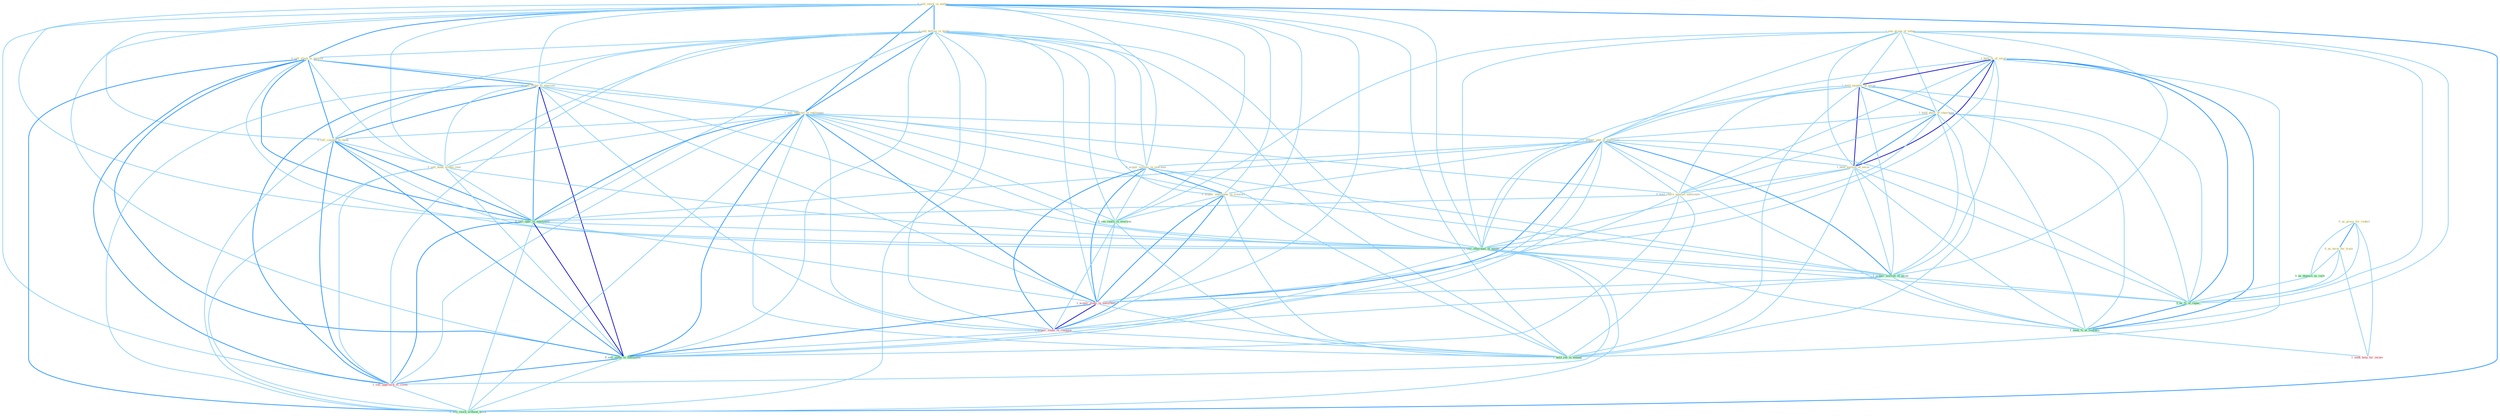 Graph G{ 
    node
    [shape=polygon,style=filled,width=.5,height=.06,color="#BDFCC9",fixedsize=true,fontsize=4,
    fontcolor="#2f4f4f"];
    {node
    [color="#ffffe0", fontcolor="#8b7d6b"] "0_sell_stock_in_matter " "1_see_group_of_letter " "1_sell_billion_in_bond " "0_us_proce_for_reduct " "0_sell_stock_to_institut " "0_sell_stake_to_newcom " "1_hold_%_of_secur " "1_hold_smatter_of_secur " "1_sell_interest_in_entitynam " "0_us_term_for_train " "1_hold_posit_of_chairman " "1_acquir_unit_of_entitynam " "0_acquir_system_in_yearnum " "0_sell_comput_to_bank " "0_acquir_entitynam_in_transact " "1_hold_auction_of_secur " "0_sell_bond_within_year " "0_hold_share_against_entitynam "}
{node [color="#fff0f5", fontcolor="#b22222"] "1_acquir_stake_in_entitynam " "1_acquir_stake_in_compani " "1_sell_approach_to_client " "1_seek_help_for_owner "}
edge [color="#B0E2FF"];

	"0_sell_stock_in_matter " -- "1_sell_billion_in_bond " [w="2", color="#1e90ff" , len=0.8];
	"0_sell_stock_in_matter " -- "0_sell_stock_to_institut " [w="2", color="#1e90ff" , len=0.8];
	"0_sell_stock_in_matter " -- "0_sell_stake_to_newcom " [w="1", color="#87cefa" ];
	"0_sell_stock_in_matter " -- "1_sell_interest_in_entitynam " [w="2", color="#1e90ff" , len=0.8];
	"0_sell_stock_in_matter " -- "0_acquir_system_in_yearnum " [w="1", color="#87cefa" ];
	"0_sell_stock_in_matter " -- "0_sell_comput_to_bank " [w="1", color="#87cefa" ];
	"0_sell_stock_in_matter " -- "0_acquir_entitynam_in_transact " [w="1", color="#87cefa" ];
	"0_sell_stock_in_matter " -- "0_sell_bond_within_year " [w="1", color="#87cefa" ];
	"0_sell_stock_in_matter " -- "0_sell_oper_to_entitynam " [w="1", color="#87cefa" ];
	"0_sell_stock_in_matter " -- "1_sell_othernum_of_model " [w="1", color="#87cefa" ];
	"0_sell_stock_in_matter " -- "0_see_vaniti_in_everyon " [w="1", color="#87cefa" ];
	"0_sell_stock_in_matter " -- "1_acquir_stake_in_entitynam " [w="1", color="#87cefa" ];
	"0_sell_stock_in_matter " -- "1_acquir_stake_in_compani " [w="1", color="#87cefa" ];
	"0_sell_stock_in_matter " -- "0_sell_stake_to_entitynam " [w="1", color="#87cefa" ];
	"0_sell_stock_in_matter " -- "1_sell_approach_to_client " [w="1", color="#87cefa" ];
	"0_sell_stock_in_matter " -- "1_hold_job_in_manag " [w="1", color="#87cefa" ];
	"0_sell_stock_in_matter " -- "0_sell_stock_without_hitch " [w="2", color="#1e90ff" , len=0.8];
	"1_see_group_of_letter " -- "1_hold_%_of_secur " [w="1", color="#87cefa" ];
	"1_see_group_of_letter " -- "1_hold_smatter_of_secur " [w="1", color="#87cefa" ];
	"1_see_group_of_letter " -- "1_hold_posit_of_chairman " [w="1", color="#87cefa" ];
	"1_see_group_of_letter " -- "1_acquir_unit_of_entitynam " [w="1", color="#87cefa" ];
	"1_see_group_of_letter " -- "1_hold_auction_of_secur " [w="1", color="#87cefa" ];
	"1_see_group_of_letter " -- "1_sell_othernum_of_model " [w="1", color="#87cefa" ];
	"1_see_group_of_letter " -- "0_see_vaniti_in_everyon " [w="1", color="#87cefa" ];
	"1_see_group_of_letter " -- "1_acquir_million_of_asset " [w="1", color="#87cefa" ];
	"1_see_group_of_letter " -- "1_us_%_of_capac " [w="1", color="#87cefa" ];
	"1_see_group_of_letter " -- "1_seek_%_of_concern " [w="1", color="#87cefa" ];
	"1_sell_billion_in_bond " -- "0_sell_stock_to_institut " [w="1", color="#87cefa" ];
	"1_sell_billion_in_bond " -- "0_sell_stake_to_newcom " [w="1", color="#87cefa" ];
	"1_sell_billion_in_bond " -- "1_sell_interest_in_entitynam " [w="2", color="#1e90ff" , len=0.8];
	"1_sell_billion_in_bond " -- "0_acquir_system_in_yearnum " [w="1", color="#87cefa" ];
	"1_sell_billion_in_bond " -- "0_sell_comput_to_bank " [w="1", color="#87cefa" ];
	"1_sell_billion_in_bond " -- "0_acquir_entitynam_in_transact " [w="1", color="#87cefa" ];
	"1_sell_billion_in_bond " -- "0_sell_bond_within_year " [w="1", color="#87cefa" ];
	"1_sell_billion_in_bond " -- "0_sell_oper_to_entitynam " [w="1", color="#87cefa" ];
	"1_sell_billion_in_bond " -- "1_sell_othernum_of_model " [w="1", color="#87cefa" ];
	"1_sell_billion_in_bond " -- "0_see_vaniti_in_everyon " [w="1", color="#87cefa" ];
	"1_sell_billion_in_bond " -- "1_acquir_stake_in_entitynam " [w="1", color="#87cefa" ];
	"1_sell_billion_in_bond " -- "1_acquir_stake_in_compani " [w="1", color="#87cefa" ];
	"1_sell_billion_in_bond " -- "0_sell_stake_to_entitynam " [w="1", color="#87cefa" ];
	"1_sell_billion_in_bond " -- "1_sell_approach_to_client " [w="1", color="#87cefa" ];
	"1_sell_billion_in_bond " -- "1_hold_job_in_manag " [w="1", color="#87cefa" ];
	"1_sell_billion_in_bond " -- "0_sell_stock_without_hitch " [w="1", color="#87cefa" ];
	"0_us_proce_for_reduct " -- "0_us_term_for_train " [w="2", color="#1e90ff" , len=0.8];
	"0_us_proce_for_reduct " -- "0_us_deposit_as_cach " [w="1", color="#87cefa" ];
	"0_us_proce_for_reduct " -- "1_us_%_of_capac " [w="1", color="#87cefa" ];
	"0_us_proce_for_reduct " -- "1_seek_help_for_owner " [w="1", color="#87cefa" ];
	"0_sell_stock_to_institut " -- "0_sell_stake_to_newcom " [w="2", color="#1e90ff" , len=0.8];
	"0_sell_stock_to_institut " -- "1_sell_interest_in_entitynam " [w="1", color="#87cefa" ];
	"0_sell_stock_to_institut " -- "0_sell_comput_to_bank " [w="2", color="#1e90ff" , len=0.8];
	"0_sell_stock_to_institut " -- "0_sell_bond_within_year " [w="1", color="#87cefa" ];
	"0_sell_stock_to_institut " -- "0_sell_oper_to_entitynam " [w="2", color="#1e90ff" , len=0.8];
	"0_sell_stock_to_institut " -- "1_sell_othernum_of_model " [w="1", color="#87cefa" ];
	"0_sell_stock_to_institut " -- "0_sell_stake_to_entitynam " [w="2", color="#1e90ff" , len=0.8];
	"0_sell_stock_to_institut " -- "1_sell_approach_to_client " [w="2", color="#1e90ff" , len=0.8];
	"0_sell_stock_to_institut " -- "0_sell_stock_without_hitch " [w="2", color="#1e90ff" , len=0.8];
	"0_sell_stake_to_newcom " -- "1_sell_interest_in_entitynam " [w="1", color="#87cefa" ];
	"0_sell_stake_to_newcom " -- "0_sell_comput_to_bank " [w="2", color="#1e90ff" , len=0.8];
	"0_sell_stake_to_newcom " -- "0_sell_bond_within_year " [w="1", color="#87cefa" ];
	"0_sell_stake_to_newcom " -- "0_sell_oper_to_entitynam " [w="2", color="#1e90ff" , len=0.8];
	"0_sell_stake_to_newcom " -- "1_sell_othernum_of_model " [w="1", color="#87cefa" ];
	"0_sell_stake_to_newcom " -- "1_acquir_stake_in_entitynam " [w="1", color="#87cefa" ];
	"0_sell_stake_to_newcom " -- "1_acquir_stake_in_compani " [w="1", color="#87cefa" ];
	"0_sell_stake_to_newcom " -- "0_sell_stake_to_entitynam " [w="3", color="#0000cd" , len=0.6];
	"0_sell_stake_to_newcom " -- "1_sell_approach_to_client " [w="2", color="#1e90ff" , len=0.8];
	"0_sell_stake_to_newcom " -- "0_sell_stock_without_hitch " [w="1", color="#87cefa" ];
	"1_hold_%_of_secur " -- "1_hold_smatter_of_secur " [w="3", color="#0000cd" , len=0.6];
	"1_hold_%_of_secur " -- "1_hold_posit_of_chairman " [w="2", color="#1e90ff" , len=0.8];
	"1_hold_%_of_secur " -- "1_acquir_unit_of_entitynam " [w="1", color="#87cefa" ];
	"1_hold_%_of_secur " -- "1_hold_auction_of_secur " [w="3", color="#0000cd" , len=0.6];
	"1_hold_%_of_secur " -- "0_hold_share_against_entitynam " [w="1", color="#87cefa" ];
	"1_hold_%_of_secur " -- "1_sell_othernum_of_model " [w="1", color="#87cefa" ];
	"1_hold_%_of_secur " -- "1_acquir_million_of_asset " [w="1", color="#87cefa" ];
	"1_hold_%_of_secur " -- "1_us_%_of_capac " [w="2", color="#1e90ff" , len=0.8];
	"1_hold_%_of_secur " -- "1_hold_job_in_manag " [w="1", color="#87cefa" ];
	"1_hold_%_of_secur " -- "1_seek_%_of_concern " [w="2", color="#1e90ff" , len=0.8];
	"1_hold_smatter_of_secur " -- "1_hold_posit_of_chairman " [w="2", color="#1e90ff" , len=0.8];
	"1_hold_smatter_of_secur " -- "1_acquir_unit_of_entitynam " [w="1", color="#87cefa" ];
	"1_hold_smatter_of_secur " -- "1_hold_auction_of_secur " [w="3", color="#0000cd" , len=0.6];
	"1_hold_smatter_of_secur " -- "0_hold_share_against_entitynam " [w="1", color="#87cefa" ];
	"1_hold_smatter_of_secur " -- "1_sell_othernum_of_model " [w="1", color="#87cefa" ];
	"1_hold_smatter_of_secur " -- "1_acquir_million_of_asset " [w="1", color="#87cefa" ];
	"1_hold_smatter_of_secur " -- "1_us_%_of_capac " [w="1", color="#87cefa" ];
	"1_hold_smatter_of_secur " -- "1_hold_job_in_manag " [w="1", color="#87cefa" ];
	"1_hold_smatter_of_secur " -- "1_seek_%_of_concern " [w="1", color="#87cefa" ];
	"1_sell_interest_in_entitynam " -- "1_acquir_unit_of_entitynam " [w="1", color="#87cefa" ];
	"1_sell_interest_in_entitynam " -- "0_acquir_system_in_yearnum " [w="1", color="#87cefa" ];
	"1_sell_interest_in_entitynam " -- "0_sell_comput_to_bank " [w="1", color="#87cefa" ];
	"1_sell_interest_in_entitynam " -- "0_acquir_entitynam_in_transact " [w="1", color="#87cefa" ];
	"1_sell_interest_in_entitynam " -- "0_sell_bond_within_year " [w="1", color="#87cefa" ];
	"1_sell_interest_in_entitynam " -- "0_hold_share_against_entitynam " [w="1", color="#87cefa" ];
	"1_sell_interest_in_entitynam " -- "0_sell_oper_to_entitynam " [w="2", color="#1e90ff" , len=0.8];
	"1_sell_interest_in_entitynam " -- "1_sell_othernum_of_model " [w="1", color="#87cefa" ];
	"1_sell_interest_in_entitynam " -- "0_see_vaniti_in_everyon " [w="1", color="#87cefa" ];
	"1_sell_interest_in_entitynam " -- "1_acquir_stake_in_entitynam " [w="2", color="#1e90ff" , len=0.8];
	"1_sell_interest_in_entitynam " -- "1_acquir_stake_in_compani " [w="1", color="#87cefa" ];
	"1_sell_interest_in_entitynam " -- "0_sell_stake_to_entitynam " [w="2", color="#1e90ff" , len=0.8];
	"1_sell_interest_in_entitynam " -- "1_sell_approach_to_client " [w="1", color="#87cefa" ];
	"1_sell_interest_in_entitynam " -- "1_hold_job_in_manag " [w="1", color="#87cefa" ];
	"1_sell_interest_in_entitynam " -- "0_sell_stock_without_hitch " [w="1", color="#87cefa" ];
	"0_us_term_for_train " -- "0_us_deposit_as_cach " [w="1", color="#87cefa" ];
	"0_us_term_for_train " -- "1_us_%_of_capac " [w="1", color="#87cefa" ];
	"0_us_term_for_train " -- "1_seek_help_for_owner " [w="1", color="#87cefa" ];
	"1_hold_posit_of_chairman " -- "1_acquir_unit_of_entitynam " [w="1", color="#87cefa" ];
	"1_hold_posit_of_chairman " -- "1_hold_auction_of_secur " [w="2", color="#1e90ff" , len=0.8];
	"1_hold_posit_of_chairman " -- "0_hold_share_against_entitynam " [w="1", color="#87cefa" ];
	"1_hold_posit_of_chairman " -- "1_sell_othernum_of_model " [w="1", color="#87cefa" ];
	"1_hold_posit_of_chairman " -- "1_acquir_million_of_asset " [w="1", color="#87cefa" ];
	"1_hold_posit_of_chairman " -- "1_us_%_of_capac " [w="1", color="#87cefa" ];
	"1_hold_posit_of_chairman " -- "1_hold_job_in_manag " [w="1", color="#87cefa" ];
	"1_hold_posit_of_chairman " -- "1_seek_%_of_concern " [w="1", color="#87cefa" ];
	"1_acquir_unit_of_entitynam " -- "0_acquir_system_in_yearnum " [w="1", color="#87cefa" ];
	"1_acquir_unit_of_entitynam " -- "0_acquir_entitynam_in_transact " [w="1", color="#87cefa" ];
	"1_acquir_unit_of_entitynam " -- "1_hold_auction_of_secur " [w="1", color="#87cefa" ];
	"1_acquir_unit_of_entitynam " -- "0_hold_share_against_entitynam " [w="1", color="#87cefa" ];
	"1_acquir_unit_of_entitynam " -- "0_sell_oper_to_entitynam " [w="1", color="#87cefa" ];
	"1_acquir_unit_of_entitynam " -- "1_sell_othernum_of_model " [w="1", color="#87cefa" ];
	"1_acquir_unit_of_entitynam " -- "1_acquir_million_of_asset " [w="2", color="#1e90ff" , len=0.8];
	"1_acquir_unit_of_entitynam " -- "1_acquir_stake_in_entitynam " [w="2", color="#1e90ff" , len=0.8];
	"1_acquir_unit_of_entitynam " -- "1_acquir_stake_in_compani " [w="1", color="#87cefa" ];
	"1_acquir_unit_of_entitynam " -- "0_sell_stake_to_entitynam " [w="1", color="#87cefa" ];
	"1_acquir_unit_of_entitynam " -- "1_us_%_of_capac " [w="1", color="#87cefa" ];
	"1_acquir_unit_of_entitynam " -- "1_seek_%_of_concern " [w="1", color="#87cefa" ];
	"0_acquir_system_in_yearnum " -- "0_acquir_entitynam_in_transact " [w="2", color="#1e90ff" , len=0.8];
	"0_acquir_system_in_yearnum " -- "0_see_vaniti_in_everyon " [w="1", color="#87cefa" ];
	"0_acquir_system_in_yearnum " -- "1_acquir_million_of_asset " [w="1", color="#87cefa" ];
	"0_acquir_system_in_yearnum " -- "1_acquir_stake_in_entitynam " [w="2", color="#1e90ff" , len=0.8];
	"0_acquir_system_in_yearnum " -- "1_acquir_stake_in_compani " [w="2", color="#1e90ff" , len=0.8];
	"0_acquir_system_in_yearnum " -- "1_hold_job_in_manag " [w="1", color="#87cefa" ];
	"0_sell_comput_to_bank " -- "0_sell_bond_within_year " [w="1", color="#87cefa" ];
	"0_sell_comput_to_bank " -- "0_sell_oper_to_entitynam " [w="2", color="#1e90ff" , len=0.8];
	"0_sell_comput_to_bank " -- "1_sell_othernum_of_model " [w="1", color="#87cefa" ];
	"0_sell_comput_to_bank " -- "0_sell_stake_to_entitynam " [w="2", color="#1e90ff" , len=0.8];
	"0_sell_comput_to_bank " -- "1_sell_approach_to_client " [w="2", color="#1e90ff" , len=0.8];
	"0_sell_comput_to_bank " -- "0_sell_stock_without_hitch " [w="1", color="#87cefa" ];
	"0_acquir_entitynam_in_transact " -- "0_see_vaniti_in_everyon " [w="1", color="#87cefa" ];
	"0_acquir_entitynam_in_transact " -- "1_acquir_million_of_asset " [w="1", color="#87cefa" ];
	"0_acquir_entitynam_in_transact " -- "1_acquir_stake_in_entitynam " [w="2", color="#1e90ff" , len=0.8];
	"0_acquir_entitynam_in_transact " -- "1_acquir_stake_in_compani " [w="2", color="#1e90ff" , len=0.8];
	"0_acquir_entitynam_in_transact " -- "1_hold_job_in_manag " [w="1", color="#87cefa" ];
	"1_hold_auction_of_secur " -- "0_hold_share_against_entitynam " [w="1", color="#87cefa" ];
	"1_hold_auction_of_secur " -- "1_sell_othernum_of_model " [w="1", color="#87cefa" ];
	"1_hold_auction_of_secur " -- "1_acquir_million_of_asset " [w="1", color="#87cefa" ];
	"1_hold_auction_of_secur " -- "1_us_%_of_capac " [w="1", color="#87cefa" ];
	"1_hold_auction_of_secur " -- "1_hold_job_in_manag " [w="1", color="#87cefa" ];
	"1_hold_auction_of_secur " -- "1_seek_%_of_concern " [w="1", color="#87cefa" ];
	"0_sell_bond_within_year " -- "0_sell_oper_to_entitynam " [w="1", color="#87cefa" ];
	"0_sell_bond_within_year " -- "1_sell_othernum_of_model " [w="1", color="#87cefa" ];
	"0_sell_bond_within_year " -- "0_sell_stake_to_entitynam " [w="1", color="#87cefa" ];
	"0_sell_bond_within_year " -- "1_sell_approach_to_client " [w="1", color="#87cefa" ];
	"0_sell_bond_within_year " -- "0_sell_stock_without_hitch " [w="1", color="#87cefa" ];
	"0_hold_share_against_entitynam " -- "0_sell_oper_to_entitynam " [w="1", color="#87cefa" ];
	"0_hold_share_against_entitynam " -- "1_acquir_stake_in_entitynam " [w="1", color="#87cefa" ];
	"0_hold_share_against_entitynam " -- "0_sell_stake_to_entitynam " [w="1", color="#87cefa" ];
	"0_hold_share_against_entitynam " -- "1_hold_job_in_manag " [w="1", color="#87cefa" ];
	"0_sell_oper_to_entitynam " -- "1_sell_othernum_of_model " [w="1", color="#87cefa" ];
	"0_sell_oper_to_entitynam " -- "1_acquir_stake_in_entitynam " [w="1", color="#87cefa" ];
	"0_sell_oper_to_entitynam " -- "0_sell_stake_to_entitynam " [w="3", color="#0000cd" , len=0.6];
	"0_sell_oper_to_entitynam " -- "1_sell_approach_to_client " [w="2", color="#1e90ff" , len=0.8];
	"0_sell_oper_to_entitynam " -- "0_sell_stock_without_hitch " [w="1", color="#87cefa" ];
	"1_sell_othernum_of_model " -- "1_acquir_million_of_asset " [w="1", color="#87cefa" ];
	"1_sell_othernum_of_model " -- "0_sell_stake_to_entitynam " [w="1", color="#87cefa" ];
	"1_sell_othernum_of_model " -- "1_us_%_of_capac " [w="1", color="#87cefa" ];
	"1_sell_othernum_of_model " -- "1_sell_approach_to_client " [w="1", color="#87cefa" ];
	"1_sell_othernum_of_model " -- "0_sell_stock_without_hitch " [w="1", color="#87cefa" ];
	"1_sell_othernum_of_model " -- "1_seek_%_of_concern " [w="1", color="#87cefa" ];
	"0_see_vaniti_in_everyon " -- "1_acquir_stake_in_entitynam " [w="1", color="#87cefa" ];
	"0_see_vaniti_in_everyon " -- "1_acquir_stake_in_compani " [w="1", color="#87cefa" ];
	"0_see_vaniti_in_everyon " -- "1_hold_job_in_manag " [w="1", color="#87cefa" ];
	"1_acquir_million_of_asset " -- "1_acquir_stake_in_entitynam " [w="1", color="#87cefa" ];
	"1_acquir_million_of_asset " -- "1_acquir_stake_in_compani " [w="1", color="#87cefa" ];
	"1_acquir_million_of_asset " -- "1_us_%_of_capac " [w="1", color="#87cefa" ];
	"1_acquir_million_of_asset " -- "1_seek_%_of_concern " [w="1", color="#87cefa" ];
	"0_us_deposit_as_cach " -- "1_us_%_of_capac " [w="1", color="#87cefa" ];
	"1_acquir_stake_in_entitynam " -- "1_acquir_stake_in_compani " [w="3", color="#0000cd" , len=0.6];
	"1_acquir_stake_in_entitynam " -- "0_sell_stake_to_entitynam " [w="2", color="#1e90ff" , len=0.8];
	"1_acquir_stake_in_entitynam " -- "1_hold_job_in_manag " [w="1", color="#87cefa" ];
	"1_acquir_stake_in_compani " -- "0_sell_stake_to_entitynam " [w="1", color="#87cefa" ];
	"1_acquir_stake_in_compani " -- "1_hold_job_in_manag " [w="1", color="#87cefa" ];
	"0_sell_stake_to_entitynam " -- "1_sell_approach_to_client " [w="2", color="#1e90ff" , len=0.8];
	"0_sell_stake_to_entitynam " -- "0_sell_stock_without_hitch " [w="1", color="#87cefa" ];
	"1_us_%_of_capac " -- "1_seek_%_of_concern " [w="2", color="#1e90ff" , len=0.8];
	"1_sell_approach_to_client " -- "0_sell_stock_without_hitch " [w="1", color="#87cefa" ];
	"1_seek_%_of_concern " -- "1_seek_help_for_owner " [w="1", color="#87cefa" ];
}